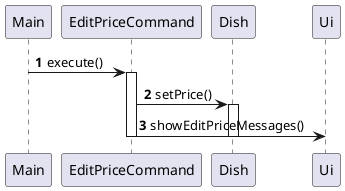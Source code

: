 @startuml
'https://plantuml.com/sequence-diagram

autonumber

Main -> EditPriceCommand: execute()
activate EditPriceCommand
EditPriceCommand -> Dish: setPrice()
activate Dish
EditPriceCommand -> Ui: showEditPriceMessages()
deactivate EditPriceCommand
deactivate Dish
@enduml
